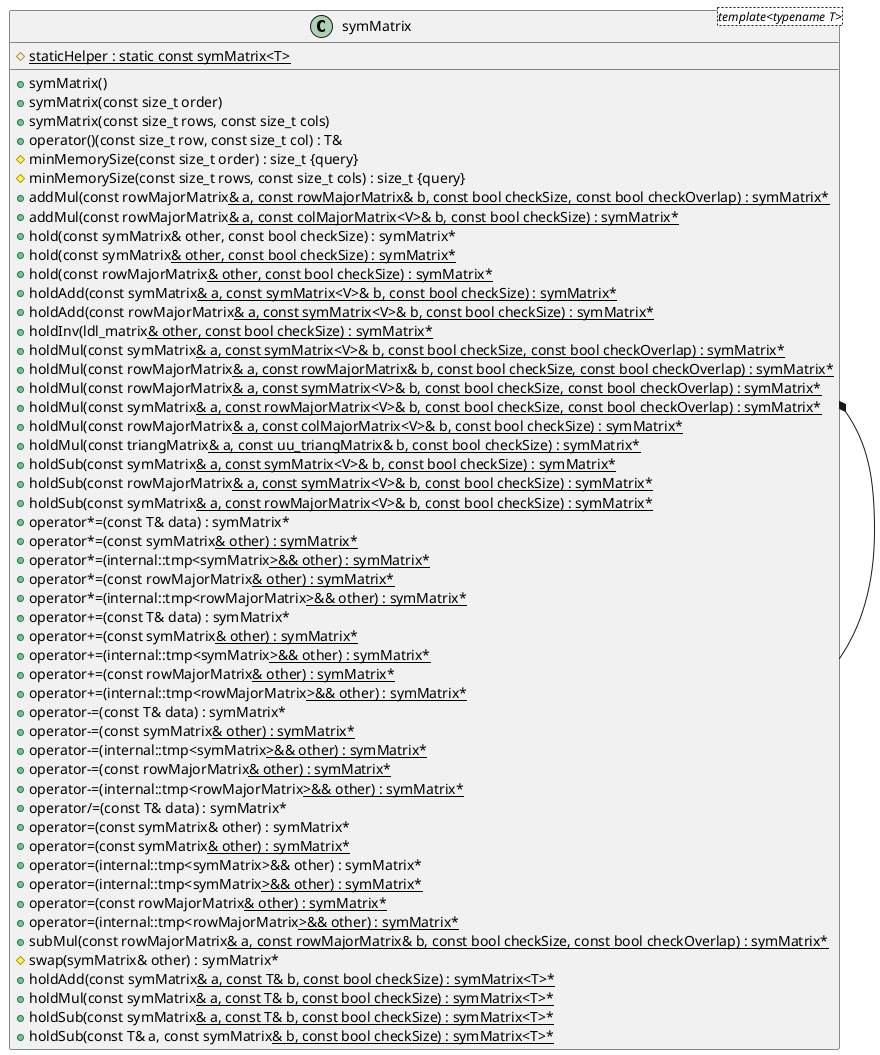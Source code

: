 @startuml





/' Objects '/

class symMatrix <template<typename T>> {
	+symMatrix()
	+symMatrix(const size_t order)
	+symMatrix(const size_t rows, const size_t cols)
	+operator()(const size_t row, const size_t col) : T&
	#minMemorySize(const size_t order) : size_t {query}
	#minMemorySize(const size_t rows, const size_t cols) : size_t {query}
	#{static} staticHelper : static const symMatrix<T>
	+addMul(const rowMajorMatrix<U>& a, const rowMajorMatrix<U>& b, const bool checkSize, const bool checkOverlap) : symMatrix*
	+addMul(const rowMajorMatrix<U>& a, const colMajorMatrix<V>& b, const bool checkSize) : symMatrix*
	+hold(const symMatrix& other, const bool checkSize) : symMatrix*
	+hold(const symMatrix<U>& other, const bool checkSize) : symMatrix*
	+hold(const rowMajorMatrix<U>& other, const bool checkSize) : symMatrix*
	+holdAdd(const symMatrix<U>& a, const symMatrix<V>& b, const bool checkSize) : symMatrix*
	+holdAdd(const rowMajorMatrix<U>& a, const symMatrix<V>& b, const bool checkSize) : symMatrix*
	+holdInv(ldl_matrix<U>& other, const bool checkSize) : symMatrix*
	+holdMul(const symMatrix<U>& a, const symMatrix<V>& b, const bool checkSize, const bool checkOverlap) : symMatrix*
	+holdMul(const rowMajorMatrix<U>& a, const rowMajorMatrix<U>& b, const bool checkSize, const bool checkOverlap) : symMatrix*
	+holdMul(const rowMajorMatrix<U>& a, const symMatrix<V>& b, const bool checkSize, const bool checkOverlap) : symMatrix*
	+holdMul(const symMatrix<U>& a, const rowMajorMatrix<V>& b, const bool checkSize, const bool checkOverlap) : symMatrix*
	+holdMul(const rowMajorMatrix<U>& a, const colMajorMatrix<V>& b, const bool checkSize) : symMatrix*
	+holdMul(const triangMatrix<U>& a, const uu_triangMatrix<U>& b, const bool checkSize) : symMatrix*
	+holdSub(const symMatrix<U>& a, const symMatrix<V>& b, const bool checkSize) : symMatrix*
	+holdSub(const rowMajorMatrix<U>& a, const symMatrix<V>& b, const bool checkSize) : symMatrix*
	+holdSub(const symMatrix<U>& a, const rowMajorMatrix<V>& b, const bool checkSize) : symMatrix*
	+operator*=(const T& data) : symMatrix*
	+operator*=(const symMatrix<U>& other) : symMatrix*
	+operator*=(internal::tmp<symMatrix<U>>&& other) : symMatrix*
	+operator*=(const rowMajorMatrix<U>& other) : symMatrix*
	+operator*=(internal::tmp<rowMajorMatrix<U>>&& other) : symMatrix*
	+operator+=(const T& data) : symMatrix*
	+operator+=(const symMatrix<U>& other) : symMatrix*
	+operator+=(internal::tmp<symMatrix<U>>&& other) : symMatrix*
	+operator+=(const rowMajorMatrix<U>& other) : symMatrix*
	+operator+=(internal::tmp<rowMajorMatrix<U>>&& other) : symMatrix*
	+operator-=(const T& data) : symMatrix*
	+operator-=(const symMatrix<U>& other) : symMatrix*
	+operator-=(internal::tmp<symMatrix<U>>&& other) : symMatrix*
	+operator-=(const rowMajorMatrix<U>& other) : symMatrix*
	+operator-=(internal::tmp<rowMajorMatrix<U>>&& other) : symMatrix*
	+operator/=(const T& data) : symMatrix*
	+operator=(const symMatrix& other) : symMatrix*
	+operator=(const symMatrix<U>& other) : symMatrix*
	+operator=(internal::tmp<symMatrix>&& other) : symMatrix*
	+operator=(internal::tmp<symMatrix<U>>&& other) : symMatrix*
	+operator=(const rowMajorMatrix<U>& other) : symMatrix*
	+operator=(internal::tmp<rowMajorMatrix<U>>&& other) : symMatrix*
	+subMul(const rowMajorMatrix<U>& a, const rowMajorMatrix<U>& b, const bool checkSize, const bool checkOverlap) : symMatrix*
	#swap(symMatrix& other) : symMatrix*
	+holdAdd(const symMatrix<U>& a, const T& b, const bool checkSize) : symMatrix<T>*
	+holdMul(const symMatrix<U>& a, const T& b, const bool checkSize) : symMatrix<T>*
	+holdSub(const symMatrix<U>& a, const T& b, const bool checkSize) : symMatrix<T>*
	+holdSub(const T& a, const symMatrix<U>& b, const bool checkSize) : symMatrix<T>*
}





/' Inheritance relationships '/




/' Aggregation relationships '/

.symMatrix *-- .symMatrix






/' Nested objects '/



@enduml
